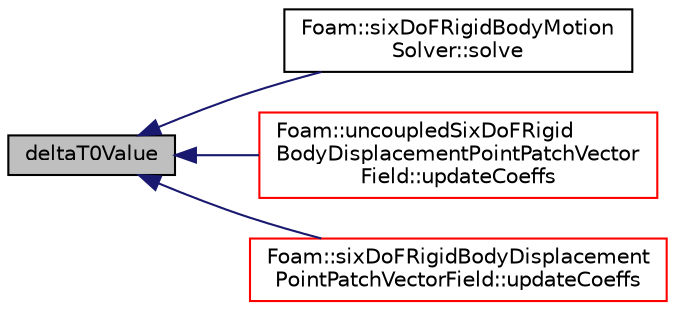 digraph "deltaT0Value"
{
  bgcolor="transparent";
  edge [fontname="Helvetica",fontsize="10",labelfontname="Helvetica",labelfontsize="10"];
  node [fontname="Helvetica",fontsize="10",shape=record];
  rankdir="LR";
  Node3870 [label="deltaT0Value",height=0.2,width=0.4,color="black", fillcolor="grey75", style="filled", fontcolor="black"];
  Node3870 -> Node3871 [dir="back",color="midnightblue",fontsize="10",style="solid",fontname="Helvetica"];
  Node3871 [label="Foam::sixDoFRigidBodyMotion\lSolver::solve",height=0.2,width=0.4,color="black",URL="$a30813.html#af7d39f0eac0af0ed5785935ac72a1e7d",tooltip="Solve for motion. "];
  Node3870 -> Node3872 [dir="back",color="midnightblue",fontsize="10",style="solid",fontname="Helvetica"];
  Node3872 [label="Foam::uncoupledSixDoFRigid\lBodyDisplacementPointPatchVector\lField::updateCoeffs",height=0.2,width=0.4,color="red",URL="$a30749.html#a7e24eafac629d3733181cd942d4c902f",tooltip="Update the coefficients associated with the patch field. "];
  Node3870 -> Node3874 [dir="back",color="midnightblue",fontsize="10",style="solid",fontname="Helvetica"];
  Node3874 [label="Foam::sixDoFRigidBodyDisplacement\lPointPatchVectorField::updateCoeffs",height=0.2,width=0.4,color="red",URL="$a30745.html#a7e24eafac629d3733181cd942d4c902f",tooltip="Update the coefficients associated with the patch field. "];
}
